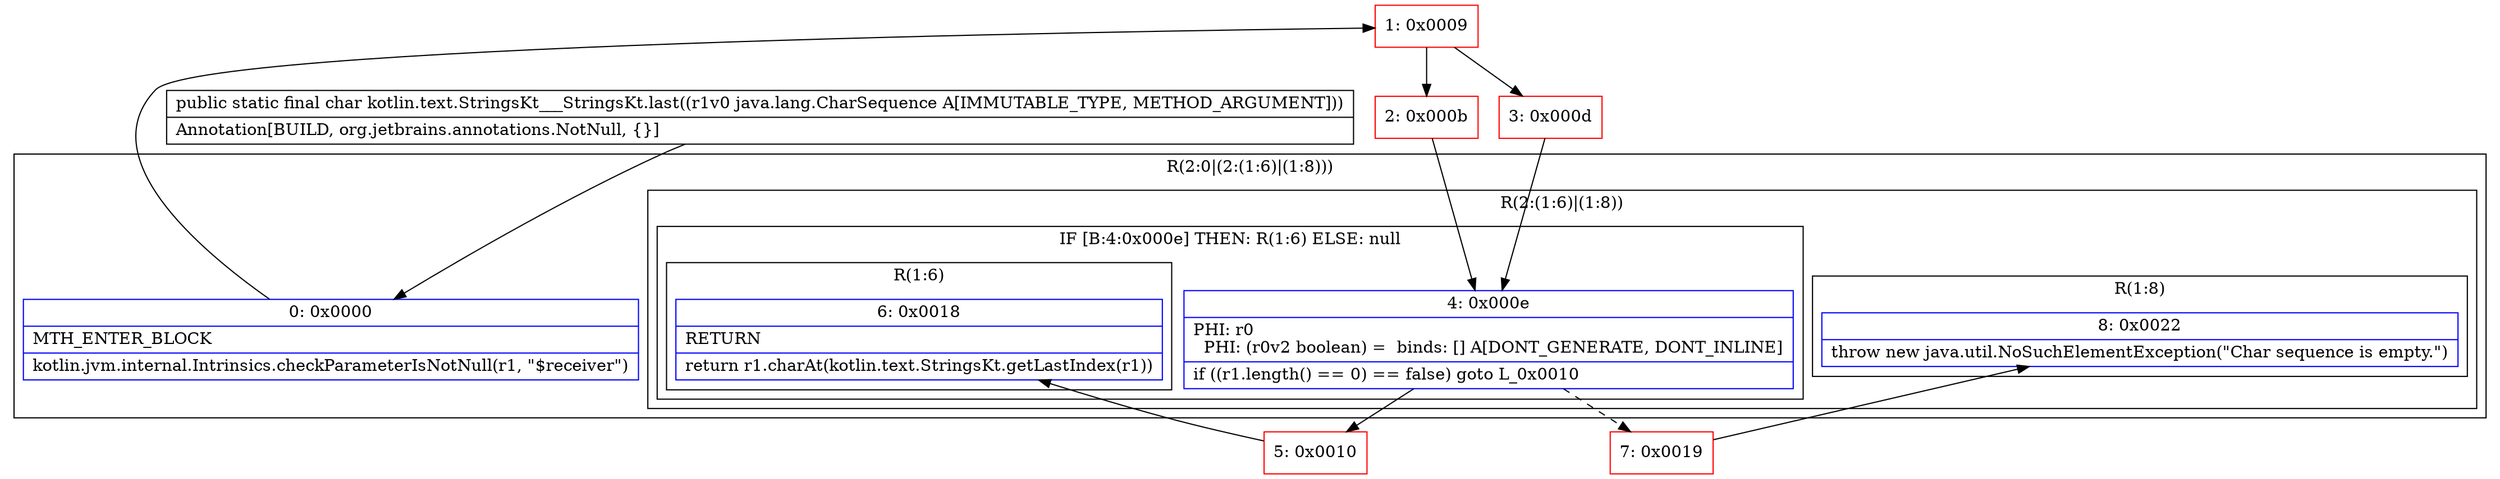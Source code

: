 digraph "CFG forkotlin.text.StringsKt___StringsKt.last(Ljava\/lang\/CharSequence;)C" {
subgraph cluster_Region_355849377 {
label = "R(2:0|(2:(1:6)|(1:8)))";
node [shape=record,color=blue];
Node_0 [shape=record,label="{0\:\ 0x0000|MTH_ENTER_BLOCK\l|kotlin.jvm.internal.Intrinsics.checkParameterIsNotNull(r1, \"$receiver\")\l}"];
subgraph cluster_Region_1399439845 {
label = "R(2:(1:6)|(1:8))";
node [shape=record,color=blue];
subgraph cluster_IfRegion_168534552 {
label = "IF [B:4:0x000e] THEN: R(1:6) ELSE: null";
node [shape=record,color=blue];
Node_4 [shape=record,label="{4\:\ 0x000e|PHI: r0 \l  PHI: (r0v2 boolean) =  binds: [] A[DONT_GENERATE, DONT_INLINE]\l|if ((r1.length() == 0) == false) goto L_0x0010\l}"];
subgraph cluster_Region_858675865 {
label = "R(1:6)";
node [shape=record,color=blue];
Node_6 [shape=record,label="{6\:\ 0x0018|RETURN\l|return r1.charAt(kotlin.text.StringsKt.getLastIndex(r1))\l}"];
}
}
subgraph cluster_Region_142934145 {
label = "R(1:8)";
node [shape=record,color=blue];
Node_8 [shape=record,label="{8\:\ 0x0022|throw new java.util.NoSuchElementException(\"Char sequence is empty.\")\l}"];
}
}
}
Node_1 [shape=record,color=red,label="{1\:\ 0x0009}"];
Node_2 [shape=record,color=red,label="{2\:\ 0x000b}"];
Node_3 [shape=record,color=red,label="{3\:\ 0x000d}"];
Node_5 [shape=record,color=red,label="{5\:\ 0x0010}"];
Node_7 [shape=record,color=red,label="{7\:\ 0x0019}"];
MethodNode[shape=record,label="{public static final char kotlin.text.StringsKt___StringsKt.last((r1v0 java.lang.CharSequence A[IMMUTABLE_TYPE, METHOD_ARGUMENT]))  | Annotation[BUILD, org.jetbrains.annotations.NotNull, \{\}]\l}"];
MethodNode -> Node_0;
Node_0 -> Node_1;
Node_4 -> Node_5;
Node_4 -> Node_7[style=dashed];
Node_1 -> Node_2;
Node_1 -> Node_3;
Node_2 -> Node_4;
Node_3 -> Node_4;
Node_5 -> Node_6;
Node_7 -> Node_8;
}

